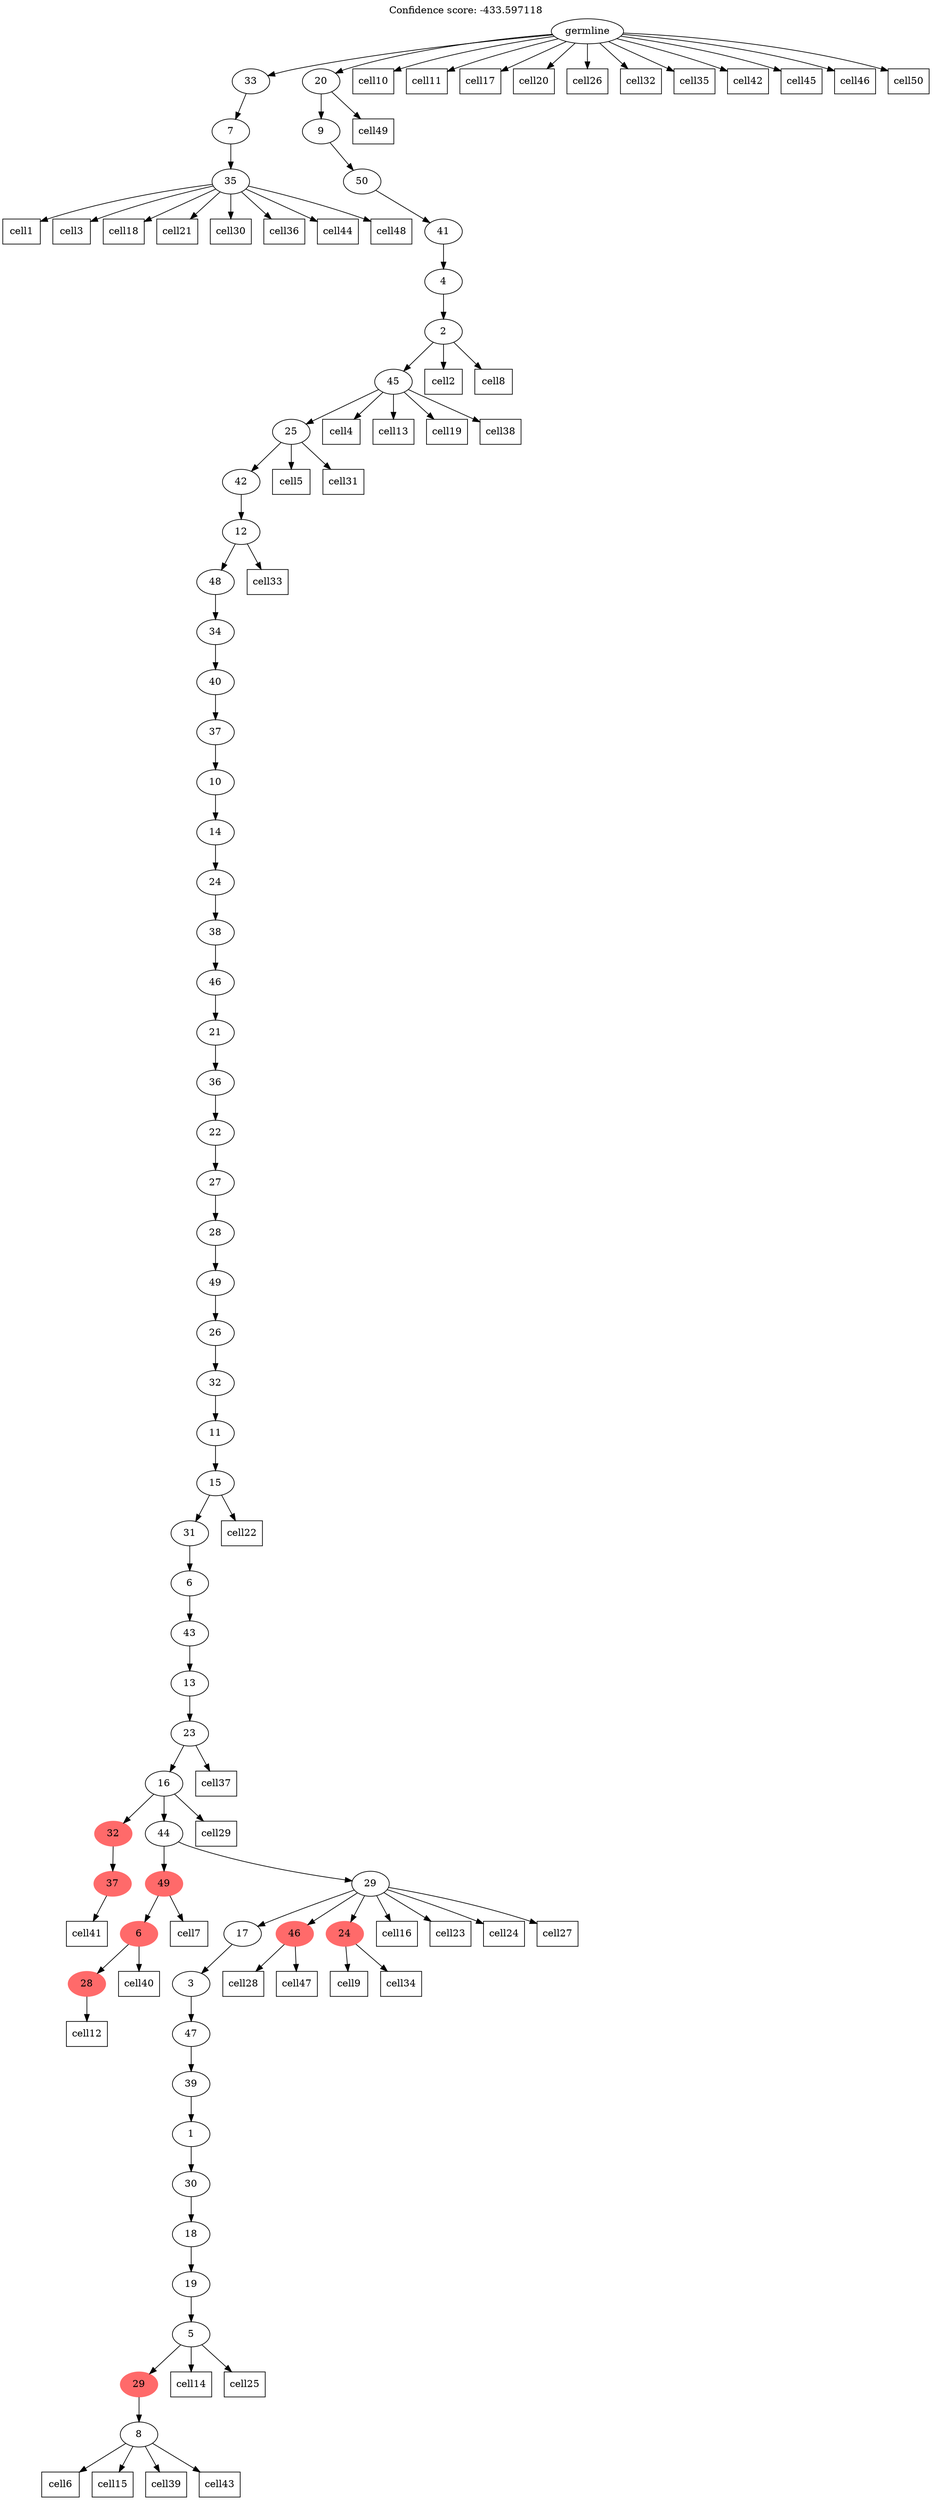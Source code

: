 digraph g {
	"57" -> "58";
	"58" [label="35"];
	"56" -> "57";
	"57" [label="7"];
	"54" -> "55";
	"55" [color=indianred1, style=filled, label="37"];
	"52" -> "53";
	"53" [color=indianred1, style=filled, label="28"];
	"51" -> "52";
	"52" [color=indianred1, style=filled, label="6"];
	"47" -> "48";
	"48" [label="8"];
	"46" -> "47";
	"47" [color=indianred1, style=filled, label="29"];
	"45" -> "46";
	"46" [label="5"];
	"44" -> "45";
	"45" [label="19"];
	"43" -> "44";
	"44" [label="18"];
	"42" -> "43";
	"43" [label="30"];
	"41" -> "42";
	"42" [label="1"];
	"40" -> "41";
	"41" [label="39"];
	"39" -> "40";
	"40" [label="47"];
	"38" -> "39";
	"39" [label="3"];
	"37" -> "38";
	"38" [label="17"];
	"37" -> "49";
	"49" [color=indianred1, style=filled, label="46"];
	"37" -> "50";
	"50" [color=indianred1, style=filled, label="24"];
	"36" -> "37";
	"37" [label="29"];
	"36" -> "51";
	"51" [color=indianred1, style=filled, label="49"];
	"35" -> "36";
	"36" [label="44"];
	"35" -> "54";
	"54" [color=indianred1, style=filled, label="32"];
	"34" -> "35";
	"35" [label="16"];
	"33" -> "34";
	"34" [label="23"];
	"32" -> "33";
	"33" [label="13"];
	"31" -> "32";
	"32" [label="43"];
	"30" -> "31";
	"31" [label="6"];
	"29" -> "30";
	"30" [label="31"];
	"28" -> "29";
	"29" [label="15"];
	"27" -> "28";
	"28" [label="11"];
	"26" -> "27";
	"27" [label="32"];
	"25" -> "26";
	"26" [label="26"];
	"24" -> "25";
	"25" [label="49"];
	"23" -> "24";
	"24" [label="28"];
	"22" -> "23";
	"23" [label="27"];
	"21" -> "22";
	"22" [label="22"];
	"20" -> "21";
	"21" [label="36"];
	"19" -> "20";
	"20" [label="21"];
	"18" -> "19";
	"19" [label="46"];
	"17" -> "18";
	"18" [label="38"];
	"16" -> "17";
	"17" [label="24"];
	"15" -> "16";
	"16" [label="14"];
	"14" -> "15";
	"15" [label="10"];
	"13" -> "14";
	"14" [label="37"];
	"12" -> "13";
	"13" [label="40"];
	"11" -> "12";
	"12" [label="34"];
	"10" -> "11";
	"11" [label="48"];
	"9" -> "10";
	"10" [label="12"];
	"8" -> "9";
	"9" [label="42"];
	"7" -> "8";
	"8" [label="25"];
	"6" -> "7";
	"7" [label="45"];
	"5" -> "6";
	"6" [label="2"];
	"4" -> "5";
	"5" [label="4"];
	"3" -> "4";
	"4" [label="41"];
	"2" -> "3";
	"3" [label="50"];
	"1" -> "2";
	"2" [label="9"];
	"0" -> "1";
	"1" [label="20"];
	"0" -> "56";
	"56" [label="33"];
	"0" [label="germline"];
	"58" -> "cell1";
	"cell1" [shape=box];
	"6" -> "cell2";
	"cell2" [shape=box];
	"58" -> "cell3";
	"cell3" [shape=box];
	"7" -> "cell4";
	"cell4" [shape=box];
	"8" -> "cell5";
	"cell5" [shape=box];
	"48" -> "cell6";
	"cell6" [shape=box];
	"51" -> "cell7";
	"cell7" [shape=box];
	"6" -> "cell8";
	"cell8" [shape=box];
	"50" -> "cell9";
	"cell9" [shape=box];
	"0" -> "cell10";
	"cell10" [shape=box];
	"0" -> "cell11";
	"cell11" [shape=box];
	"53" -> "cell12";
	"cell12" [shape=box];
	"7" -> "cell13";
	"cell13" [shape=box];
	"46" -> "cell14";
	"cell14" [shape=box];
	"48" -> "cell15";
	"cell15" [shape=box];
	"37" -> "cell16";
	"cell16" [shape=box];
	"0" -> "cell17";
	"cell17" [shape=box];
	"58" -> "cell18";
	"cell18" [shape=box];
	"7" -> "cell19";
	"cell19" [shape=box];
	"0" -> "cell20";
	"cell20" [shape=box];
	"58" -> "cell21";
	"cell21" [shape=box];
	"29" -> "cell22";
	"cell22" [shape=box];
	"37" -> "cell23";
	"cell23" [shape=box];
	"37" -> "cell24";
	"cell24" [shape=box];
	"46" -> "cell25";
	"cell25" [shape=box];
	"0" -> "cell26";
	"cell26" [shape=box];
	"37" -> "cell27";
	"cell27" [shape=box];
	"49" -> "cell28";
	"cell28" [shape=box];
	"35" -> "cell29";
	"cell29" [shape=box];
	"58" -> "cell30";
	"cell30" [shape=box];
	"8" -> "cell31";
	"cell31" [shape=box];
	"0" -> "cell32";
	"cell32" [shape=box];
	"10" -> "cell33";
	"cell33" [shape=box];
	"50" -> "cell34";
	"cell34" [shape=box];
	"0" -> "cell35";
	"cell35" [shape=box];
	"58" -> "cell36";
	"cell36" [shape=box];
	"34" -> "cell37";
	"cell37" [shape=box];
	"7" -> "cell38";
	"cell38" [shape=box];
	"48" -> "cell39";
	"cell39" [shape=box];
	"52" -> "cell40";
	"cell40" [shape=box];
	"55" -> "cell41";
	"cell41" [shape=box];
	"0" -> "cell42";
	"cell42" [shape=box];
	"48" -> "cell43";
	"cell43" [shape=box];
	"58" -> "cell44";
	"cell44" [shape=box];
	"0" -> "cell45";
	"cell45" [shape=box];
	"0" -> "cell46";
	"cell46" [shape=box];
	"49" -> "cell47";
	"cell47" [shape=box];
	"58" -> "cell48";
	"cell48" [shape=box];
	"1" -> "cell49";
	"cell49" [shape=box];
	"0" -> "cell50";
	"cell50" [shape=box];
	labelloc="t";
	label="Confidence score: -433.597118";
}
